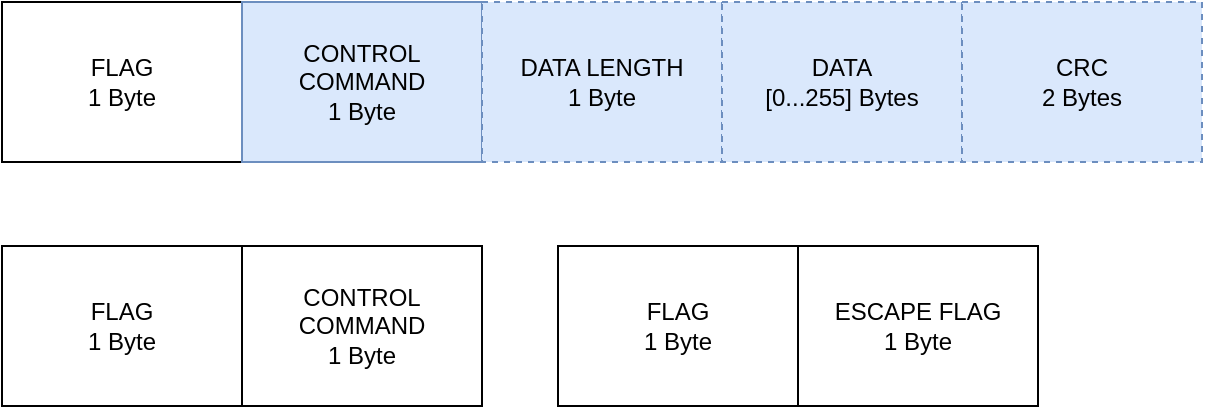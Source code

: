 <mxfile version="10.7.3" type="device"><diagram id="tABSWw707pp7YsEHJQoF" name="Page-1"><mxGraphModel dx="754" dy="740" grid="1" gridSize="10" guides="1" tooltips="1" connect="1" arrows="1" fold="1" page="1" pageScale="1" pageWidth="827" pageHeight="1169" math="0" shadow="0"><root><mxCell id="0"/><mxCell id="1" parent="0"/><mxCell id="rmqi4r7pKYRXRSPhBbbQ-1" value="FLAG&lt;br&gt;1 Byte&lt;br&gt;" style="rounded=0;whiteSpace=wrap;html=1;" vertex="1" parent="1"><mxGeometry x="42" y="279" width="120" height="80" as="geometry"/></mxCell><mxCell id="rmqi4r7pKYRXRSPhBbbQ-3" value="CONTROL&lt;br&gt;COMMAND&lt;br&gt;1 Byte&lt;br&gt;" style="rounded=0;whiteSpace=wrap;html=1;fillColor=#dae8fc;strokeColor=#6c8ebf;" vertex="1" parent="1"><mxGeometry x="162" y="279" width="120" height="80" as="geometry"/></mxCell><mxCell id="rmqi4r7pKYRXRSPhBbbQ-4" value="DATA LENGTH&lt;br&gt;1 Byte&lt;br&gt;" style="rounded=0;whiteSpace=wrap;html=1;dashed=1;fillColor=#dae8fc;strokeColor=#6c8ebf;" vertex="1" parent="1"><mxGeometry x="282" y="279" width="120" height="80" as="geometry"/></mxCell><mxCell id="rmqi4r7pKYRXRSPhBbbQ-5" value="DATA&lt;br&gt;[0...255] Bytes&lt;br&gt;" style="rounded=0;whiteSpace=wrap;html=1;dashed=1;fillColor=#dae8fc;strokeColor=#6c8ebf;" vertex="1" parent="1"><mxGeometry x="402" y="279" width="120" height="80" as="geometry"/></mxCell><mxCell id="rmqi4r7pKYRXRSPhBbbQ-6" value="CRC&lt;br&gt;2 Bytes&lt;br&gt;" style="rounded=0;whiteSpace=wrap;html=1;dashed=1;fillColor=#dae8fc;strokeColor=#6c8ebf;" vertex="1" parent="1"><mxGeometry x="522" y="279" width="120" height="80" as="geometry"/></mxCell><mxCell id="rmqi4r7pKYRXRSPhBbbQ-7" value="FLAG&lt;br&gt;1 Byte&lt;br&gt;" style="rounded=0;whiteSpace=wrap;html=1;" vertex="1" parent="1"><mxGeometry x="42" y="401" width="120" height="80" as="geometry"/></mxCell><mxCell id="rmqi4r7pKYRXRSPhBbbQ-8" value="CONTROL&lt;br&gt;COMMAND&lt;br&gt;1 Byte&lt;br&gt;" style="rounded=0;whiteSpace=wrap;html=1;" vertex="1" parent="1"><mxGeometry x="162" y="401" width="120" height="80" as="geometry"/></mxCell><mxCell id="rmqi4r7pKYRXRSPhBbbQ-11" value="FLAG&lt;br&gt;1 Byte&lt;br&gt;" style="rounded=0;whiteSpace=wrap;html=1;" vertex="1" parent="1"><mxGeometry x="320" y="401" width="120" height="80" as="geometry"/></mxCell><mxCell id="rmqi4r7pKYRXRSPhBbbQ-12" value="ESCAPE FLAG&lt;br&gt;1 Byte&lt;br&gt;" style="rounded=0;whiteSpace=wrap;html=1;" vertex="1" parent="1"><mxGeometry x="440" y="401" width="120" height="80" as="geometry"/></mxCell></root></mxGraphModel></diagram></mxfile>